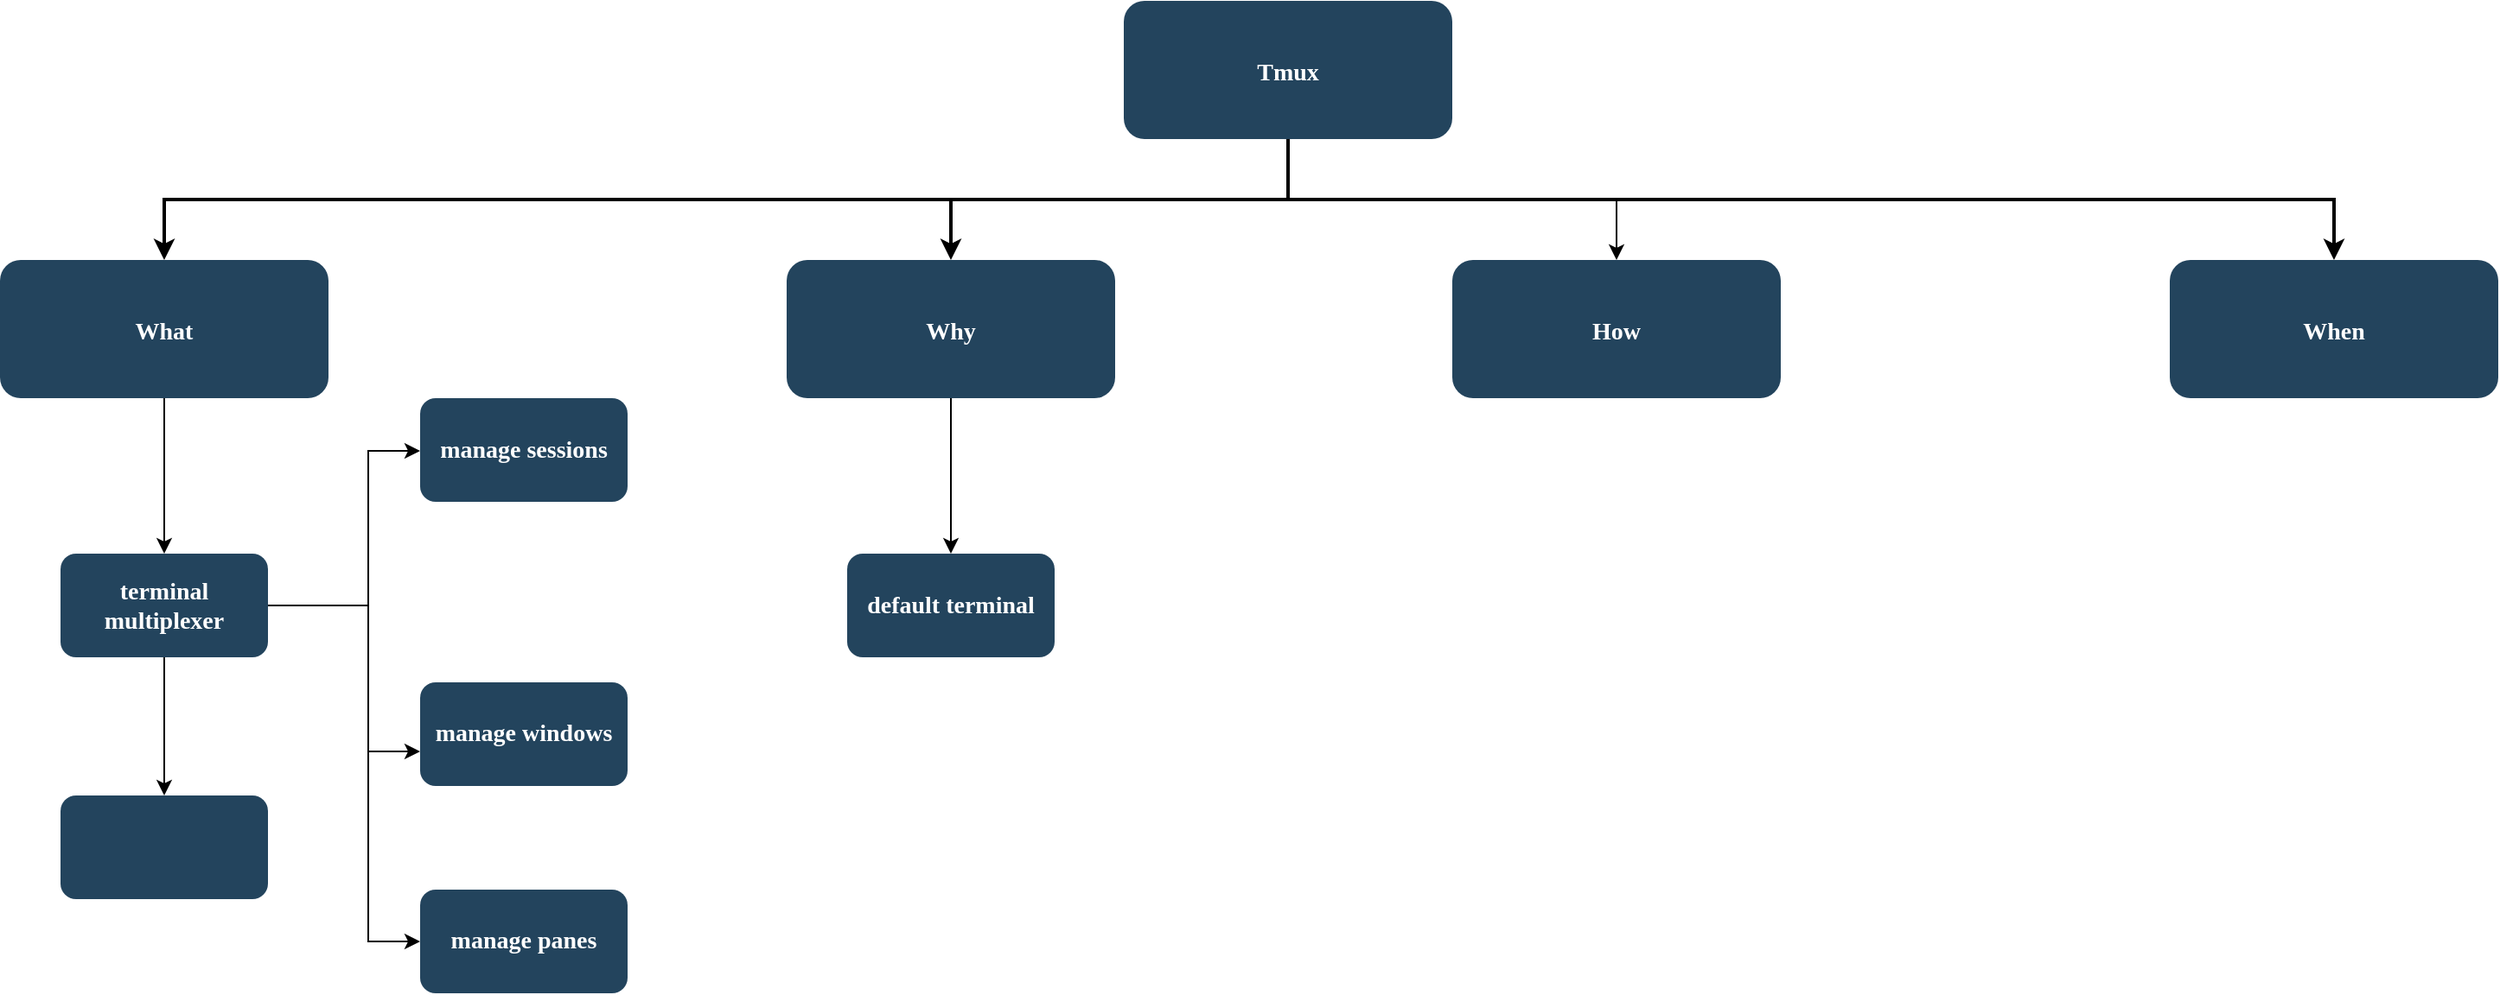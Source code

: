<mxfile version="21.3.7" type="github">
  <diagram name="Page-1" id="2c0d36ab-eaac-3732-788b-9136903baeff">
    <mxGraphModel dx="1490" dy="811" grid="1" gridSize="10" guides="1" tooltips="1" connect="1" arrows="1" fold="1" page="1" pageScale="1.5" pageWidth="1169" pageHeight="827" background="none" math="0" shadow="0">
      <root>
        <mxCell id="0" />
        <mxCell id="1" parent="0" />
        <mxCell id="ioABkfagrGWI9k1q4f5f-124" value="" style="edgeStyle=orthogonalEdgeStyle;rounded=0;orthogonalLoop=1;jettySize=auto;html=1;entryX=0.5;entryY=0;entryDx=0;entryDy=0;" parent="1" source="2" target="10" edge="1">
          <mxGeometry relative="1" as="geometry" />
        </mxCell>
        <mxCell id="2" value="Tmux" style="rounded=1;fillColor=#23445D;gradientColor=none;strokeColor=none;fontColor=#FFFFFF;fontStyle=1;fontFamily=Tahoma;fontSize=14" parent="1" vertex="1">
          <mxGeometry x="757" y="185.5" width="190" height="80" as="geometry" />
        </mxCell>
        <mxCell id="4" value="When" style="rounded=1;fillColor=#23445D;gradientColor=none;strokeColor=none;fontColor=#FFFFFF;fontStyle=1;fontFamily=Tahoma;fontSize=14" parent="1" vertex="1">
          <mxGeometry x="1362.0" y="335.5" width="190" height="80" as="geometry" />
        </mxCell>
        <mxCell id="9" value="" style="edgeStyle=elbowEdgeStyle;elbow=vertical;strokeWidth=2;rounded=0" parent="1" source="2" target="4" edge="1">
          <mxGeometry x="337" y="215.5" width="100" height="100" as="geometry">
            <mxPoint x="337" y="315.5" as="sourcePoint" />
            <mxPoint x="437" y="215.5" as="targetPoint" />
          </mxGeometry>
        </mxCell>
        <mxCell id="10" value="How" style="rounded=1;fillColor=#23445D;gradientColor=none;strokeColor=none;fontColor=#FFFFFF;fontStyle=1;fontFamily=Tahoma;fontSize=14" parent="1" vertex="1">
          <mxGeometry x="947" y="335.5" width="190" height="80" as="geometry" />
        </mxCell>
        <mxCell id="ioABkfagrGWI9k1q4f5f-138" value="" style="edgeStyle=orthogonalEdgeStyle;rounded=0;orthogonalLoop=1;jettySize=auto;html=1;" parent="1" source="12" target="ioABkfagrGWI9k1q4f5f-137" edge="1">
          <mxGeometry relative="1" as="geometry" />
        </mxCell>
        <mxCell id="12" value="Why" style="rounded=1;fillColor=#23445D;gradientColor=none;strokeColor=none;fontColor=#FFFFFF;fontStyle=1;fontFamily=Tahoma;fontSize=14" parent="1" vertex="1">
          <mxGeometry x="562.0" y="335.5" width="190" height="80" as="geometry" />
        </mxCell>
        <mxCell id="ioABkfagrGWI9k1q4f5f-128" value="" style="edgeStyle=orthogonalEdgeStyle;rounded=0;orthogonalLoop=1;jettySize=auto;html=1;" parent="1" source="13" target="ioABkfagrGWI9k1q4f5f-127" edge="1">
          <mxGeometry relative="1" as="geometry" />
        </mxCell>
        <mxCell id="13" value="What" style="rounded=1;fillColor=#23445D;gradientColor=none;strokeColor=none;fontColor=#FFFFFF;fontStyle=1;fontFamily=Tahoma;fontSize=14" parent="1" vertex="1">
          <mxGeometry x="107" y="335.5" width="190" height="80" as="geometry" />
        </mxCell>
        <mxCell id="59" value="" style="edgeStyle=elbowEdgeStyle;elbow=vertical;strokeWidth=2;rounded=0" parent="1" source="2" target="12" edge="1">
          <mxGeometry x="347" y="225.5" width="100" height="100" as="geometry">
            <mxPoint x="862.0" y="275.5" as="sourcePoint" />
            <mxPoint x="1467.0" y="345.5" as="targetPoint" />
          </mxGeometry>
        </mxCell>
        <mxCell id="61" value="" style="edgeStyle=elbowEdgeStyle;elbow=vertical;strokeWidth=2;rounded=0" parent="1" source="2" target="13" edge="1">
          <mxGeometry x="-23" y="135.5" width="100" height="100" as="geometry">
            <mxPoint x="-23" y="235.5" as="sourcePoint" />
            <mxPoint x="77" y="135.5" as="targetPoint" />
          </mxGeometry>
        </mxCell>
        <mxCell id="ioABkfagrGWI9k1q4f5f-130" value="" style="edgeStyle=orthogonalEdgeStyle;rounded=0;orthogonalLoop=1;jettySize=auto;html=1;" parent="1" source="ioABkfagrGWI9k1q4f5f-127" target="ioABkfagrGWI9k1q4f5f-129" edge="1">
          <mxGeometry relative="1" as="geometry">
            <Array as="points">
              <mxPoint x="320" y="536" />
              <mxPoint x="320" y="446" />
            </Array>
          </mxGeometry>
        </mxCell>
        <mxCell id="ioABkfagrGWI9k1q4f5f-134" value="" style="edgeStyle=orthogonalEdgeStyle;rounded=0;orthogonalLoop=1;jettySize=auto;html=1;" parent="1" source="ioABkfagrGWI9k1q4f5f-127" target="ioABkfagrGWI9k1q4f5f-133" edge="1">
          <mxGeometry relative="1" as="geometry">
            <Array as="points">
              <mxPoint x="320" y="536" />
              <mxPoint x="320" y="620" />
            </Array>
          </mxGeometry>
        </mxCell>
        <mxCell id="ioABkfagrGWI9k1q4f5f-140" value="" style="edgeStyle=orthogonalEdgeStyle;rounded=0;orthogonalLoop=1;jettySize=auto;html=1;" parent="1" source="ioABkfagrGWI9k1q4f5f-127" target="ioABkfagrGWI9k1q4f5f-139" edge="1">
          <mxGeometry relative="1" as="geometry" />
        </mxCell>
        <mxCell id="x8-M-drGNSa4ym12_F3a-62" value="" style="edgeStyle=orthogonalEdgeStyle;rounded=0;orthogonalLoop=1;jettySize=auto;html=1;" edge="1" parent="1" source="ioABkfagrGWI9k1q4f5f-127" target="x8-M-drGNSa4ym12_F3a-61">
          <mxGeometry relative="1" as="geometry">
            <Array as="points">
              <mxPoint x="320" y="536" />
              <mxPoint x="320" y="730" />
            </Array>
          </mxGeometry>
        </mxCell>
        <mxCell id="ioABkfagrGWI9k1q4f5f-127" value="terminal multiplexer" style="whiteSpace=wrap;html=1;fontSize=14;fontFamily=Tahoma;fillColor=#23445D;strokeColor=none;fontColor=#FFFFFF;rounded=1;gradientColor=none;fontStyle=1;" parent="1" vertex="1">
          <mxGeometry x="142" y="505.5" width="120" height="60" as="geometry" />
        </mxCell>
        <mxCell id="ioABkfagrGWI9k1q4f5f-129" value="manage sessions" style="whiteSpace=wrap;html=1;fontSize=14;fontFamily=Tahoma;fillColor=#23445D;strokeColor=none;fontColor=#FFFFFF;rounded=1;gradientColor=none;fontStyle=1;" parent="1" vertex="1">
          <mxGeometry x="350" y="415.5" width="120" height="60" as="geometry" />
        </mxCell>
        <mxCell id="ioABkfagrGWI9k1q4f5f-133" value="manage windows" style="whiteSpace=wrap;html=1;fontSize=14;fontFamily=Tahoma;fillColor=#23445D;strokeColor=none;fontColor=#FFFFFF;rounded=1;gradientColor=none;fontStyle=1;" parent="1" vertex="1">
          <mxGeometry x="350" y="580" width="120" height="60" as="geometry" />
        </mxCell>
        <mxCell id="ioABkfagrGWI9k1q4f5f-137" value="default terminal" style="whiteSpace=wrap;html=1;fontSize=14;fontFamily=Tahoma;fillColor=#23445D;strokeColor=none;fontColor=#FFFFFF;rounded=1;gradientColor=none;fontStyle=1;" parent="1" vertex="1">
          <mxGeometry x="597.0" y="505.5" width="120" height="60" as="geometry" />
        </mxCell>
        <mxCell id="ioABkfagrGWI9k1q4f5f-139" value="" style="whiteSpace=wrap;html=1;fontSize=14;fontFamily=Tahoma;fillColor=#23445D;strokeColor=none;fontColor=#FFFFFF;rounded=1;gradientColor=none;fontStyle=1;" parent="1" vertex="1">
          <mxGeometry x="142" y="645.5" width="120" height="60" as="geometry" />
        </mxCell>
        <mxCell id="x8-M-drGNSa4ym12_F3a-61" value="manage panes" style="whiteSpace=wrap;html=1;fontSize=14;fontFamily=Tahoma;fillColor=#23445D;strokeColor=none;fontColor=#FFFFFF;rounded=1;gradientColor=none;fontStyle=1;" vertex="1" parent="1">
          <mxGeometry x="350" y="700" width="120" height="60" as="geometry" />
        </mxCell>
      </root>
    </mxGraphModel>
  </diagram>
</mxfile>
